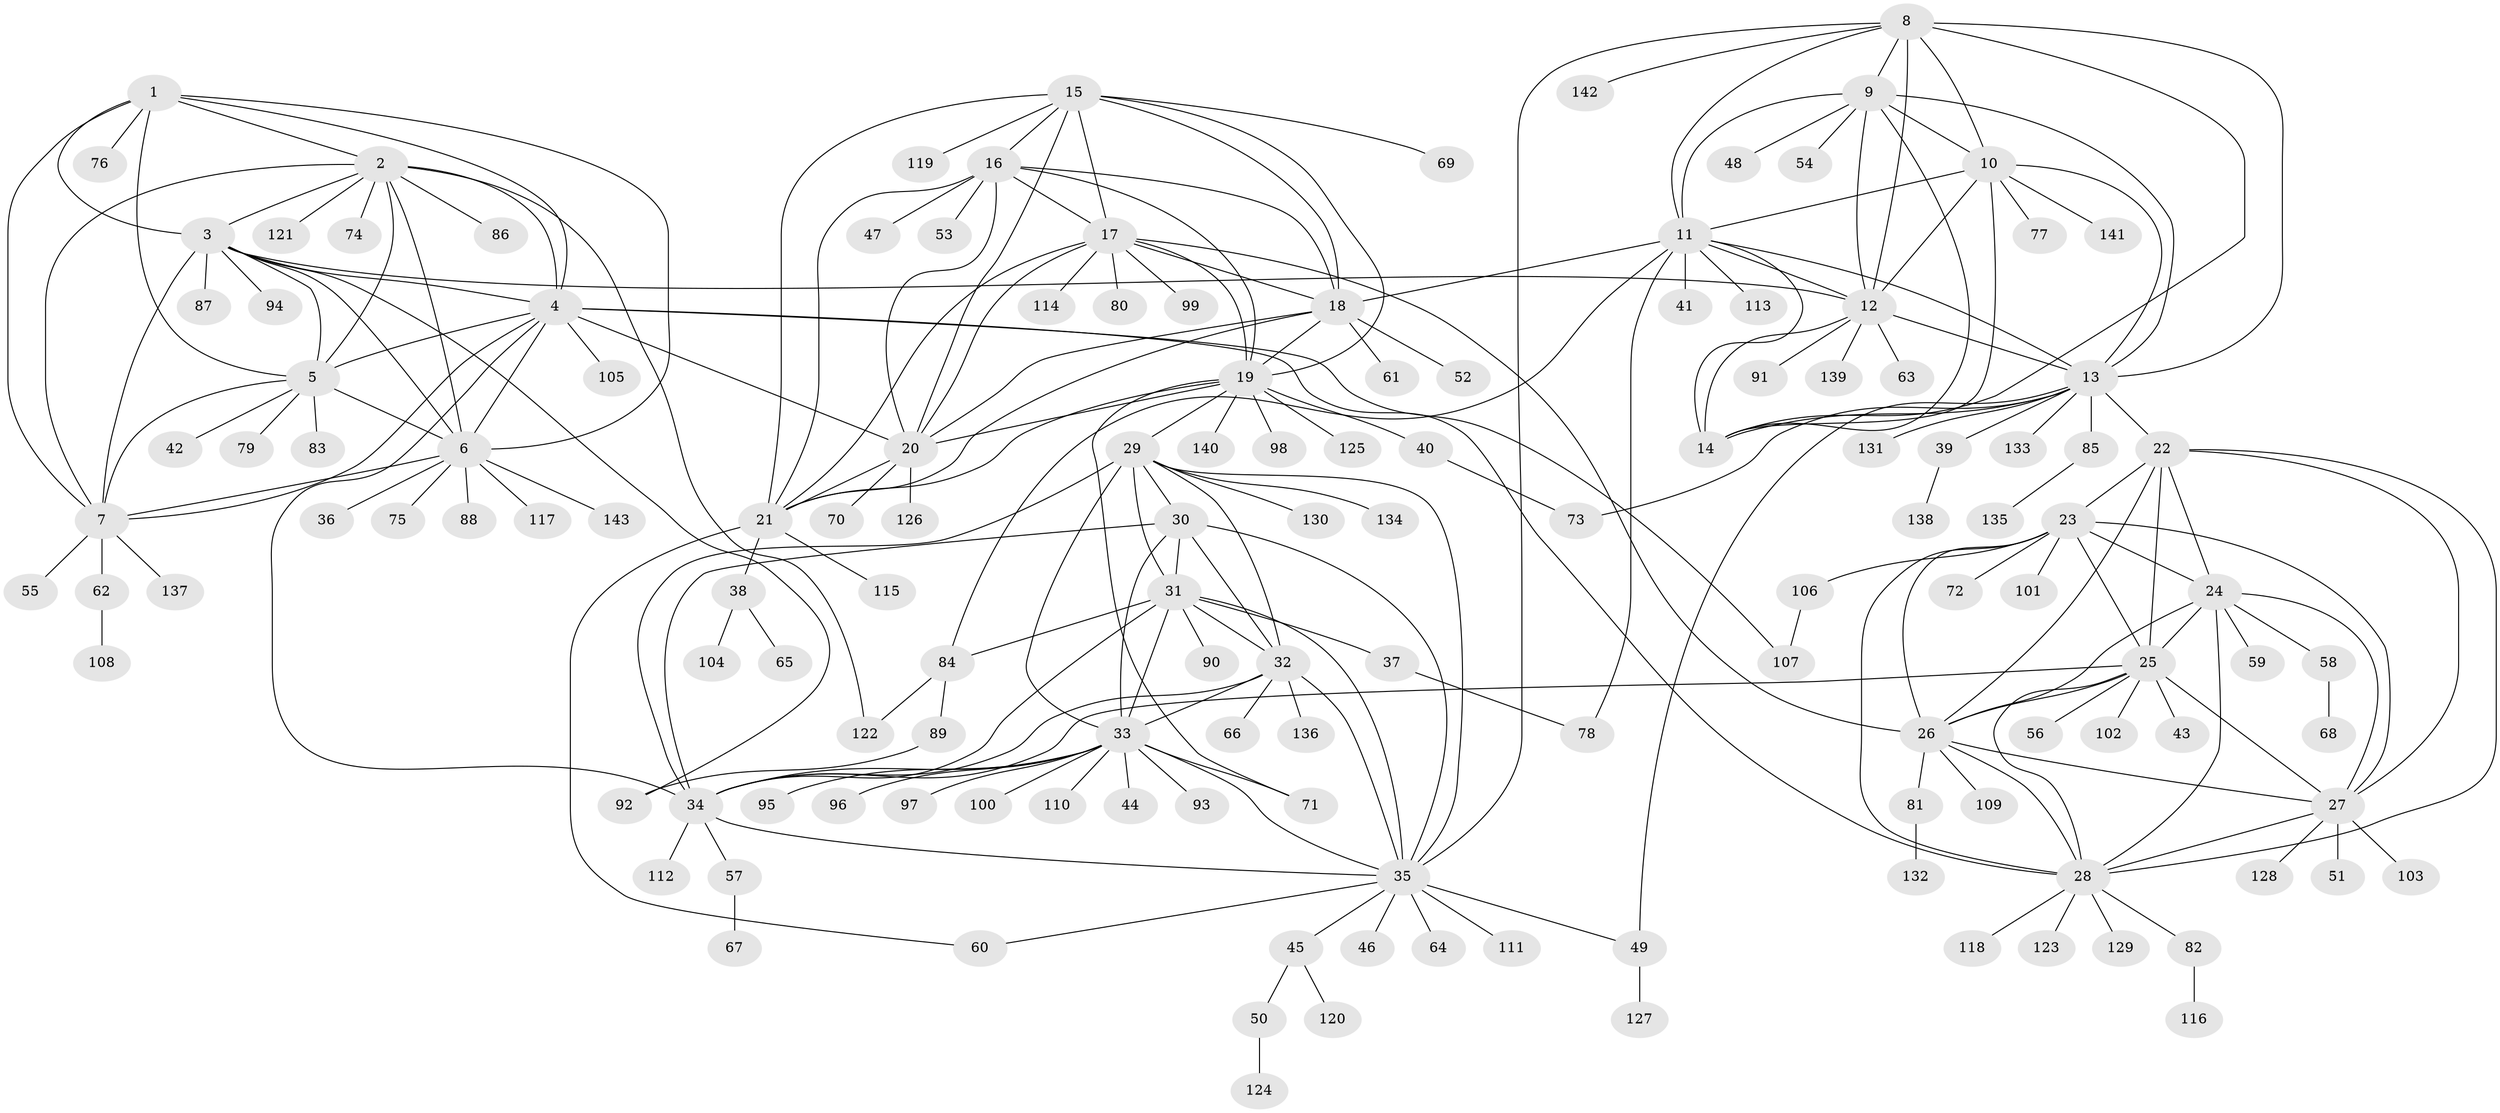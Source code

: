// coarse degree distribution, {6: 0.03, 12: 0.02, 18: 0.02, 4: 0.02, 8: 0.03, 15: 0.01, 5: 0.01, 14: 0.01, 1: 0.79, 2: 0.05, 3: 0.01}
// Generated by graph-tools (version 1.1) at 2025/59/03/04/25 21:59:11]
// undirected, 143 vertices, 232 edges
graph export_dot {
graph [start="1"]
  node [color=gray90,style=filled];
  1;
  2;
  3;
  4;
  5;
  6;
  7;
  8;
  9;
  10;
  11;
  12;
  13;
  14;
  15;
  16;
  17;
  18;
  19;
  20;
  21;
  22;
  23;
  24;
  25;
  26;
  27;
  28;
  29;
  30;
  31;
  32;
  33;
  34;
  35;
  36;
  37;
  38;
  39;
  40;
  41;
  42;
  43;
  44;
  45;
  46;
  47;
  48;
  49;
  50;
  51;
  52;
  53;
  54;
  55;
  56;
  57;
  58;
  59;
  60;
  61;
  62;
  63;
  64;
  65;
  66;
  67;
  68;
  69;
  70;
  71;
  72;
  73;
  74;
  75;
  76;
  77;
  78;
  79;
  80;
  81;
  82;
  83;
  84;
  85;
  86;
  87;
  88;
  89;
  90;
  91;
  92;
  93;
  94;
  95;
  96;
  97;
  98;
  99;
  100;
  101;
  102;
  103;
  104;
  105;
  106;
  107;
  108;
  109;
  110;
  111;
  112;
  113;
  114;
  115;
  116;
  117;
  118;
  119;
  120;
  121;
  122;
  123;
  124;
  125;
  126;
  127;
  128;
  129;
  130;
  131;
  132;
  133;
  134;
  135;
  136;
  137;
  138;
  139;
  140;
  141;
  142;
  143;
  1 -- 2;
  1 -- 3;
  1 -- 4;
  1 -- 5;
  1 -- 6;
  1 -- 7;
  1 -- 76;
  2 -- 3;
  2 -- 4;
  2 -- 5;
  2 -- 6;
  2 -- 7;
  2 -- 74;
  2 -- 86;
  2 -- 121;
  2 -- 122;
  3 -- 4;
  3 -- 5;
  3 -- 6;
  3 -- 7;
  3 -- 12;
  3 -- 87;
  3 -- 92;
  3 -- 94;
  4 -- 5;
  4 -- 6;
  4 -- 7;
  4 -- 20;
  4 -- 28;
  4 -- 34;
  4 -- 105;
  4 -- 107;
  5 -- 6;
  5 -- 7;
  5 -- 42;
  5 -- 79;
  5 -- 83;
  6 -- 7;
  6 -- 36;
  6 -- 75;
  6 -- 88;
  6 -- 117;
  6 -- 143;
  7 -- 55;
  7 -- 62;
  7 -- 137;
  8 -- 9;
  8 -- 10;
  8 -- 11;
  8 -- 12;
  8 -- 13;
  8 -- 14;
  8 -- 35;
  8 -- 142;
  9 -- 10;
  9 -- 11;
  9 -- 12;
  9 -- 13;
  9 -- 14;
  9 -- 48;
  9 -- 54;
  10 -- 11;
  10 -- 12;
  10 -- 13;
  10 -- 14;
  10 -- 77;
  10 -- 141;
  11 -- 12;
  11 -- 13;
  11 -- 14;
  11 -- 18;
  11 -- 41;
  11 -- 78;
  11 -- 84;
  11 -- 113;
  12 -- 13;
  12 -- 14;
  12 -- 63;
  12 -- 91;
  12 -- 139;
  13 -- 14;
  13 -- 22;
  13 -- 39;
  13 -- 49;
  13 -- 73;
  13 -- 85;
  13 -- 131;
  13 -- 133;
  15 -- 16;
  15 -- 17;
  15 -- 18;
  15 -- 19;
  15 -- 20;
  15 -- 21;
  15 -- 69;
  15 -- 119;
  16 -- 17;
  16 -- 18;
  16 -- 19;
  16 -- 20;
  16 -- 21;
  16 -- 47;
  16 -- 53;
  17 -- 18;
  17 -- 19;
  17 -- 20;
  17 -- 21;
  17 -- 26;
  17 -- 80;
  17 -- 99;
  17 -- 114;
  18 -- 19;
  18 -- 20;
  18 -- 21;
  18 -- 52;
  18 -- 61;
  19 -- 20;
  19 -- 21;
  19 -- 29;
  19 -- 40;
  19 -- 71;
  19 -- 98;
  19 -- 125;
  19 -- 140;
  20 -- 21;
  20 -- 70;
  20 -- 126;
  21 -- 38;
  21 -- 60;
  21 -- 115;
  22 -- 23;
  22 -- 24;
  22 -- 25;
  22 -- 26;
  22 -- 27;
  22 -- 28;
  23 -- 24;
  23 -- 25;
  23 -- 26;
  23 -- 27;
  23 -- 28;
  23 -- 72;
  23 -- 101;
  23 -- 106;
  24 -- 25;
  24 -- 26;
  24 -- 27;
  24 -- 28;
  24 -- 58;
  24 -- 59;
  25 -- 26;
  25 -- 27;
  25 -- 28;
  25 -- 34;
  25 -- 43;
  25 -- 56;
  25 -- 102;
  26 -- 27;
  26 -- 28;
  26 -- 81;
  26 -- 109;
  27 -- 28;
  27 -- 51;
  27 -- 103;
  27 -- 128;
  28 -- 82;
  28 -- 118;
  28 -- 123;
  28 -- 129;
  29 -- 30;
  29 -- 31;
  29 -- 32;
  29 -- 33;
  29 -- 34;
  29 -- 35;
  29 -- 130;
  29 -- 134;
  30 -- 31;
  30 -- 32;
  30 -- 33;
  30 -- 34;
  30 -- 35;
  31 -- 32;
  31 -- 33;
  31 -- 34;
  31 -- 35;
  31 -- 37;
  31 -- 84;
  31 -- 90;
  32 -- 33;
  32 -- 34;
  32 -- 35;
  32 -- 66;
  32 -- 136;
  33 -- 34;
  33 -- 35;
  33 -- 44;
  33 -- 71;
  33 -- 93;
  33 -- 95;
  33 -- 96;
  33 -- 97;
  33 -- 100;
  33 -- 110;
  34 -- 35;
  34 -- 57;
  34 -- 112;
  35 -- 45;
  35 -- 46;
  35 -- 49;
  35 -- 60;
  35 -- 64;
  35 -- 111;
  37 -- 78;
  38 -- 65;
  38 -- 104;
  39 -- 138;
  40 -- 73;
  45 -- 50;
  45 -- 120;
  49 -- 127;
  50 -- 124;
  57 -- 67;
  58 -- 68;
  62 -- 108;
  81 -- 132;
  82 -- 116;
  84 -- 89;
  84 -- 122;
  85 -- 135;
  89 -- 92;
  106 -- 107;
}
